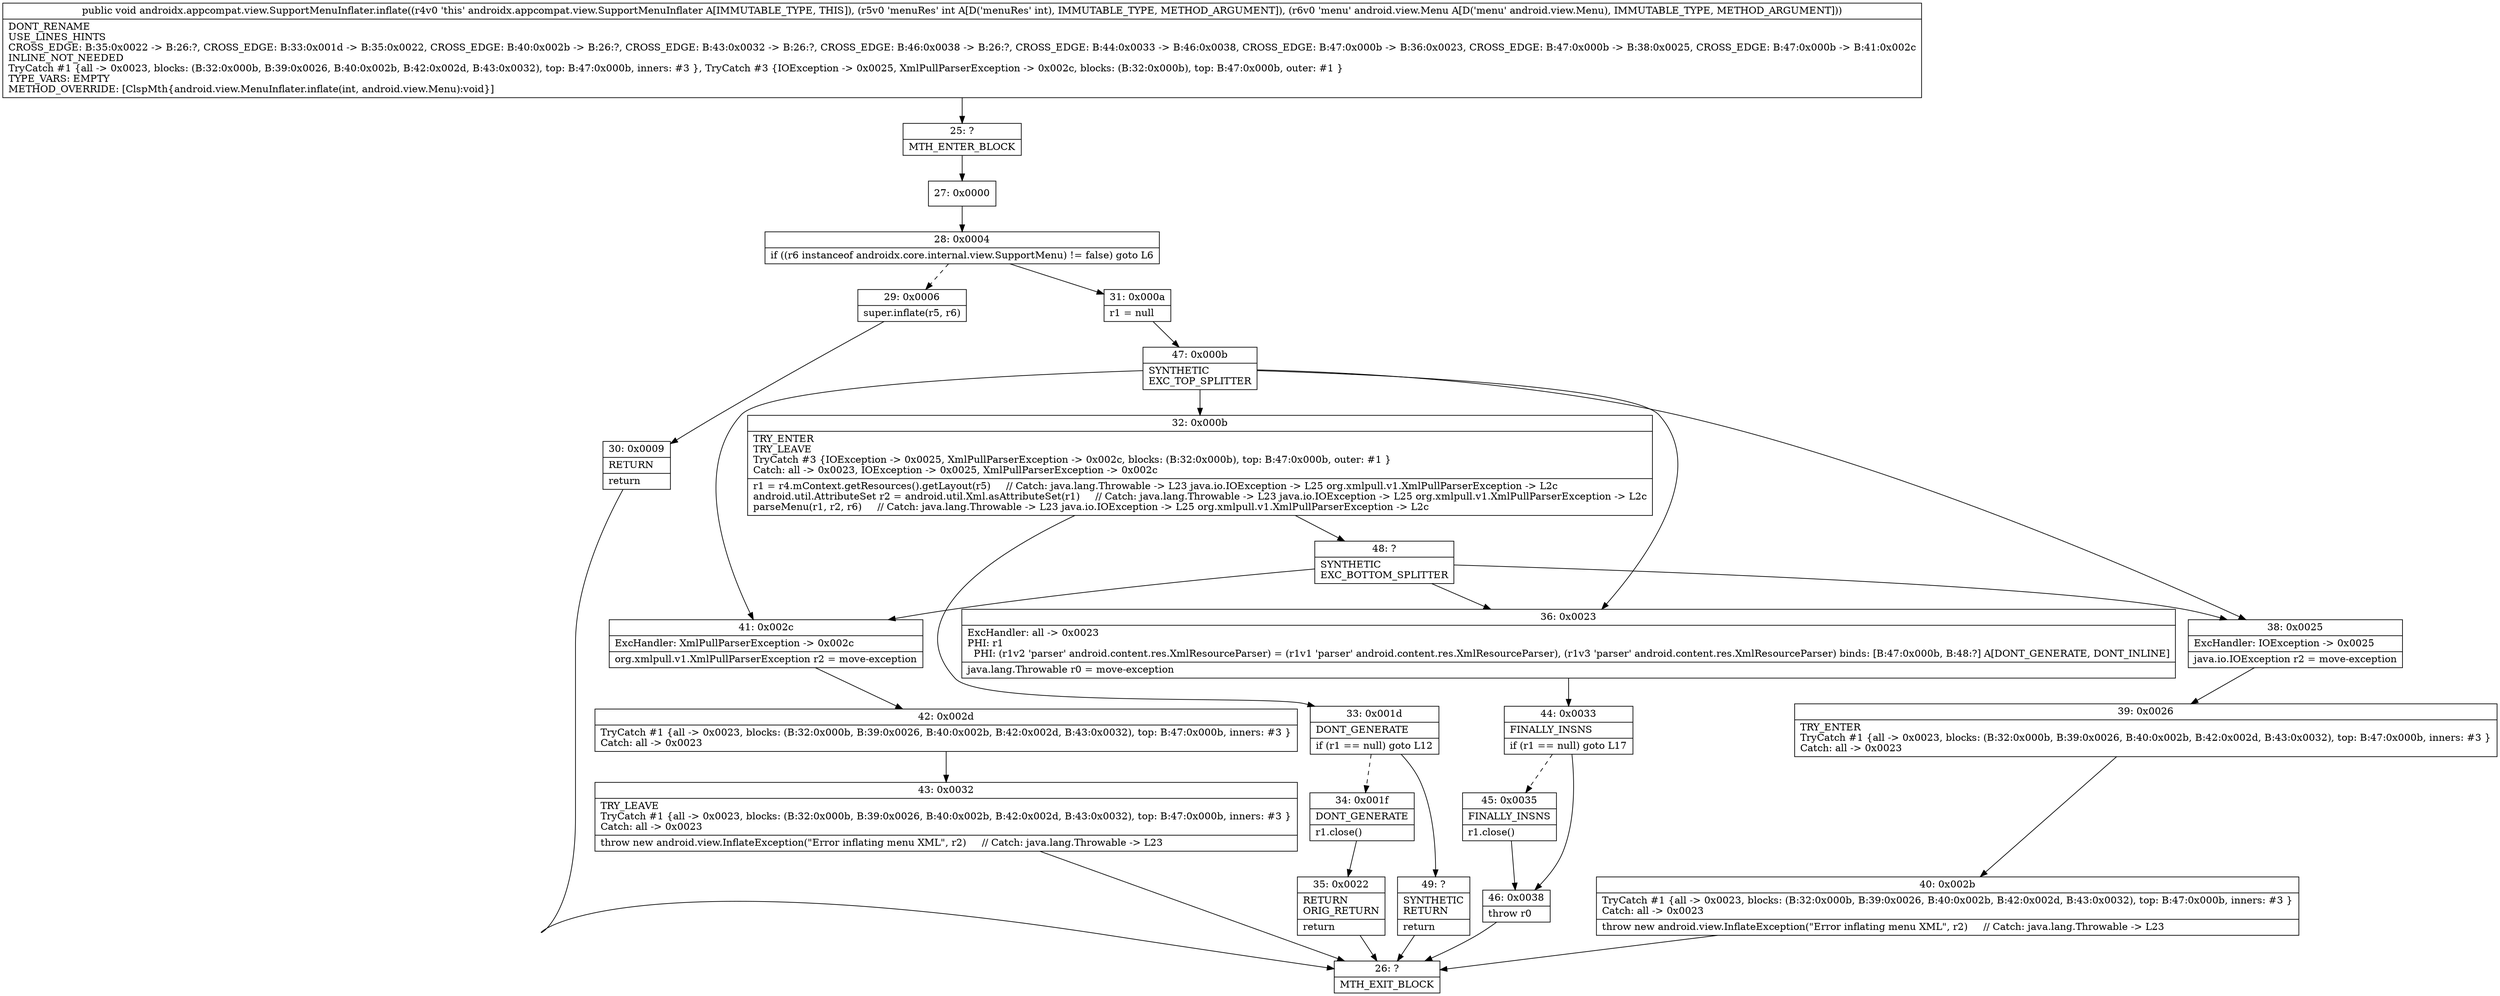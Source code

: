 digraph "CFG forandroidx.appcompat.view.SupportMenuInflater.inflate(ILandroid\/view\/Menu;)V" {
Node_25 [shape=record,label="{25\:\ ?|MTH_ENTER_BLOCK\l}"];
Node_27 [shape=record,label="{27\:\ 0x0000}"];
Node_28 [shape=record,label="{28\:\ 0x0004|if ((r6 instanceof androidx.core.internal.view.SupportMenu) != false) goto L6\l}"];
Node_29 [shape=record,label="{29\:\ 0x0006|super.inflate(r5, r6)\l}"];
Node_30 [shape=record,label="{30\:\ 0x0009|RETURN\l|return\l}"];
Node_26 [shape=record,label="{26\:\ ?|MTH_EXIT_BLOCK\l}"];
Node_31 [shape=record,label="{31\:\ 0x000a|r1 = null\l}"];
Node_47 [shape=record,label="{47\:\ 0x000b|SYNTHETIC\lEXC_TOP_SPLITTER\l}"];
Node_32 [shape=record,label="{32\:\ 0x000b|TRY_ENTER\lTRY_LEAVE\lTryCatch #3 \{IOException \-\> 0x0025, XmlPullParserException \-\> 0x002c, blocks: (B:32:0x000b), top: B:47:0x000b, outer: #1 \}\lCatch: all \-\> 0x0023, IOException \-\> 0x0025, XmlPullParserException \-\> 0x002c\l|r1 = r4.mContext.getResources().getLayout(r5)     \/\/ Catch: java.lang.Throwable \-\> L23 java.io.IOException \-\> L25 org.xmlpull.v1.XmlPullParserException \-\> L2c\landroid.util.AttributeSet r2 = android.util.Xml.asAttributeSet(r1)     \/\/ Catch: java.lang.Throwable \-\> L23 java.io.IOException \-\> L25 org.xmlpull.v1.XmlPullParserException \-\> L2c\lparseMenu(r1, r2, r6)     \/\/ Catch: java.lang.Throwable \-\> L23 java.io.IOException \-\> L25 org.xmlpull.v1.XmlPullParserException \-\> L2c\l}"];
Node_33 [shape=record,label="{33\:\ 0x001d|DONT_GENERATE\l|if (r1 == null) goto L12\l}"];
Node_34 [shape=record,label="{34\:\ 0x001f|DONT_GENERATE\l|r1.close()\l}"];
Node_35 [shape=record,label="{35\:\ 0x0022|RETURN\lORIG_RETURN\l|return\l}"];
Node_49 [shape=record,label="{49\:\ ?|SYNTHETIC\lRETURN\l|return\l}"];
Node_48 [shape=record,label="{48\:\ ?|SYNTHETIC\lEXC_BOTTOM_SPLITTER\l}"];
Node_36 [shape=record,label="{36\:\ 0x0023|ExcHandler: all \-\> 0x0023\lPHI: r1 \l  PHI: (r1v2 'parser' android.content.res.XmlResourceParser) = (r1v1 'parser' android.content.res.XmlResourceParser), (r1v3 'parser' android.content.res.XmlResourceParser) binds: [B:47:0x000b, B:48:?] A[DONT_GENERATE, DONT_INLINE]\l|java.lang.Throwable r0 = move\-exception\l}"];
Node_44 [shape=record,label="{44\:\ 0x0033|FINALLY_INSNS\l|if (r1 == null) goto L17\l}"];
Node_45 [shape=record,label="{45\:\ 0x0035|FINALLY_INSNS\l|r1.close()\l}"];
Node_46 [shape=record,label="{46\:\ 0x0038|throw r0\l}"];
Node_38 [shape=record,label="{38\:\ 0x0025|ExcHandler: IOException \-\> 0x0025\l|java.io.IOException r2 = move\-exception\l}"];
Node_39 [shape=record,label="{39\:\ 0x0026|TRY_ENTER\lTryCatch #1 \{all \-\> 0x0023, blocks: (B:32:0x000b, B:39:0x0026, B:40:0x002b, B:42:0x002d, B:43:0x0032), top: B:47:0x000b, inners: #3 \}\lCatch: all \-\> 0x0023\l}"];
Node_40 [shape=record,label="{40\:\ 0x002b|TryCatch #1 \{all \-\> 0x0023, blocks: (B:32:0x000b, B:39:0x0026, B:40:0x002b, B:42:0x002d, B:43:0x0032), top: B:47:0x000b, inners: #3 \}\lCatch: all \-\> 0x0023\l|throw new android.view.InflateException(\"Error inflating menu XML\", r2)     \/\/ Catch: java.lang.Throwable \-\> L23\l}"];
Node_41 [shape=record,label="{41\:\ 0x002c|ExcHandler: XmlPullParserException \-\> 0x002c\l|org.xmlpull.v1.XmlPullParserException r2 = move\-exception\l}"];
Node_42 [shape=record,label="{42\:\ 0x002d|TryCatch #1 \{all \-\> 0x0023, blocks: (B:32:0x000b, B:39:0x0026, B:40:0x002b, B:42:0x002d, B:43:0x0032), top: B:47:0x000b, inners: #3 \}\lCatch: all \-\> 0x0023\l}"];
Node_43 [shape=record,label="{43\:\ 0x0032|TRY_LEAVE\lTryCatch #1 \{all \-\> 0x0023, blocks: (B:32:0x000b, B:39:0x0026, B:40:0x002b, B:42:0x002d, B:43:0x0032), top: B:47:0x000b, inners: #3 \}\lCatch: all \-\> 0x0023\l|throw new android.view.InflateException(\"Error inflating menu XML\", r2)     \/\/ Catch: java.lang.Throwable \-\> L23\l}"];
MethodNode[shape=record,label="{public void androidx.appcompat.view.SupportMenuInflater.inflate((r4v0 'this' androidx.appcompat.view.SupportMenuInflater A[IMMUTABLE_TYPE, THIS]), (r5v0 'menuRes' int A[D('menuRes' int), IMMUTABLE_TYPE, METHOD_ARGUMENT]), (r6v0 'menu' android.view.Menu A[D('menu' android.view.Menu), IMMUTABLE_TYPE, METHOD_ARGUMENT]))  | DONT_RENAME\lUSE_LINES_HINTS\lCROSS_EDGE: B:35:0x0022 \-\> B:26:?, CROSS_EDGE: B:33:0x001d \-\> B:35:0x0022, CROSS_EDGE: B:40:0x002b \-\> B:26:?, CROSS_EDGE: B:43:0x0032 \-\> B:26:?, CROSS_EDGE: B:46:0x0038 \-\> B:26:?, CROSS_EDGE: B:44:0x0033 \-\> B:46:0x0038, CROSS_EDGE: B:47:0x000b \-\> B:36:0x0023, CROSS_EDGE: B:47:0x000b \-\> B:38:0x0025, CROSS_EDGE: B:47:0x000b \-\> B:41:0x002c\lINLINE_NOT_NEEDED\lTryCatch #1 \{all \-\> 0x0023, blocks: (B:32:0x000b, B:39:0x0026, B:40:0x002b, B:42:0x002d, B:43:0x0032), top: B:47:0x000b, inners: #3 \}, TryCatch #3 \{IOException \-\> 0x0025, XmlPullParserException \-\> 0x002c, blocks: (B:32:0x000b), top: B:47:0x000b, outer: #1 \}\lTYPE_VARS: EMPTY\lMETHOD_OVERRIDE: [ClspMth\{android.view.MenuInflater.inflate(int, android.view.Menu):void\}]\l}"];
MethodNode -> Node_25;Node_25 -> Node_27;
Node_27 -> Node_28;
Node_28 -> Node_29[style=dashed];
Node_28 -> Node_31;
Node_29 -> Node_30;
Node_30 -> Node_26;
Node_31 -> Node_47;
Node_47 -> Node_32;
Node_47 -> Node_36;
Node_47 -> Node_38;
Node_47 -> Node_41;
Node_32 -> Node_33;
Node_32 -> Node_48;
Node_33 -> Node_34[style=dashed];
Node_33 -> Node_49;
Node_34 -> Node_35;
Node_35 -> Node_26;
Node_49 -> Node_26;
Node_48 -> Node_38;
Node_48 -> Node_41;
Node_48 -> Node_36;
Node_36 -> Node_44;
Node_44 -> Node_45[style=dashed];
Node_44 -> Node_46;
Node_45 -> Node_46;
Node_46 -> Node_26;
Node_38 -> Node_39;
Node_39 -> Node_40;
Node_40 -> Node_26;
Node_41 -> Node_42;
Node_42 -> Node_43;
Node_43 -> Node_26;
}

